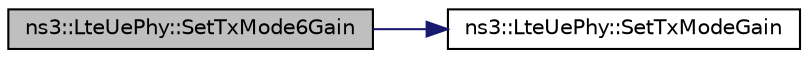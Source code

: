 digraph "ns3::LteUePhy::SetTxMode6Gain"
{
 // LATEX_PDF_SIZE
  edge [fontname="Helvetica",fontsize="10",labelfontname="Helvetica",labelfontsize="10"];
  node [fontname="Helvetica",fontsize="10",shape=record];
  rankdir="LR";
  Node1 [label="ns3::LteUePhy::SetTxMode6Gain",height=0.2,width=0.4,color="black", fillcolor="grey75", style="filled", fontcolor="black",tooltip="Set transmit mode 6 gain function."];
  Node1 -> Node2 [color="midnightblue",fontsize="10",style="solid",fontname="Helvetica"];
  Node2 [label="ns3::LteUePhy::SetTxModeGain",height=0.2,width=0.4,color="black", fillcolor="white", style="filled",URL="$classns3_1_1_lte_ue_phy.html#afedd45e85f16ae96c5cf9b3d63571663",tooltip="Set transmit mode gain function."];
}
